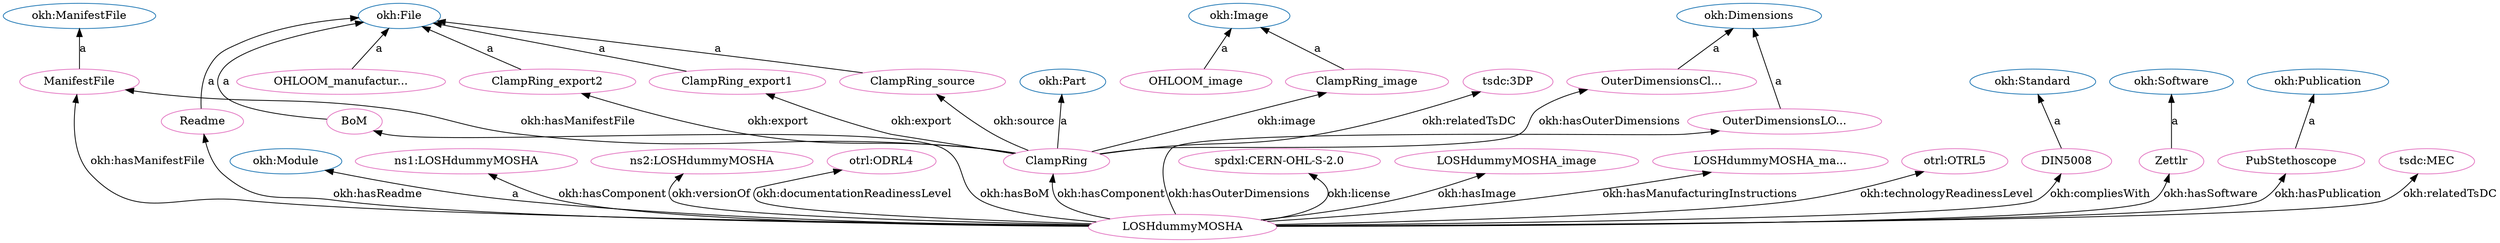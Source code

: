 digraph G {
  rankdir=BT
  node[height=.3]
"https://w3id.org/oseg/ont/okh#Part" [fillcolor="#1f77b4" color="#1f77b4" label="okh:Part"]
"https://w3id.org/oseg/ont/okh#Standard" [fillcolor="#1f77b4" color="#1f77b4" label="okh:Standard"]
"https://w3id.org/oseg/ont/okh#Image" [fillcolor="#1f77b4" color="#1f77b4" label="okh:Image"]
"https://w3id.org/oseg/ont/okh#Software" [fillcolor="#1f77b4" color="#1f77b4" label="okh:Software"]
"https://w3id.org/oseg/ont/okh#Module" [fillcolor="#1f77b4" color="#1f77b4" label="okh:Module"]
"https://w3id.org/oseg/ont/okh#ManifestFile" [fillcolor="#1f77b4" color="#1f77b4" label="okh:ManifestFile"]
"https://w3id.org/oseg/ont/okh#Publication" [fillcolor="#1f77b4" color="#1f77b4" label="okh:Publication"]
"https://w3id.org/oseg/ont/okh#File" [fillcolor="#1f77b4" color="#1f77b4" label="okh:File"]
"https://w3id.org/oseg/ont/okh#Dimensions" [fillcolor="#1f77b4" color="#1f77b4" label="okh:Dimensions"]
"https://github.com/iop-alliance/OpenKnowHow/raw/master/res/sample_data/okh-sample-LOSH-Dummy-A.ttl#ManifestFile" [fillcolor="#e377c2" color="#e377c2" label="ManifestFile"]
"https://github.com/iop-alliance/OpenKnowHow/raw/master/res/sample_data/okh-sample-LOSH-Dummy-A.ttl#OHLOOM_image" [fillcolor="#e377c2" color="#e377c2" label="OHLOOM_image"]
"https://github.com/iop-alliance/OpenKnowHow/raw/master/res/sample_data/okh-sample-LOSH-Dummy-A.ttl#OHLOOM_manufacturingInstructions" [fillcolor="#e377c2" color="#e377c2" label="OHLOOM_manufactur..."]
"https://github.com/OPEN-NEXT/1.0.0/LOSH-dummy-MOSH-B#LOSHdummyMOSHA" [fillcolor="#e377c2" color="#e377c2" label="ns1:LOSHdummyMOSHA"]
"https://github.com/OPEN-NEXT/LOSH-dummy-MOSH-A#LOSHdummyMOSHA" [fillcolor="#e377c2" color="#e377c2" label="ns2:LOSHdummyMOSHA"]
"https://w3id.org/oseg/ont/otrl#ODRL4" [fillcolor="#e377c2" color="#e377c2" label="otrl:ODRL4"]
"https://github.com/iop-alliance/OpenKnowHow/raw/master/res/sample_data/okh-sample-LOSH-Dummy-A.ttl#DIN5008" [fillcolor="#e377c2" color="#e377c2" label="DIN5008"]
"https://github.com/iop-alliance/OpenKnowHow/raw/master/res/sample_data/okh-sample-LOSH-Dummy-A.ttl#BoM" [fillcolor="#e377c2" color="#e377c2" label="BoM"]
"https://github.com/iop-alliance/OpenKnowHow/raw/master/res/sample_data/okh-sample-LOSH-Dummy-A.ttl#ClampRing" [fillcolor="#e377c2" color="#e377c2" label="ClampRing"]
"https://github.com/iop-alliance/OpenKnowHow/raw/master/res/sample_data/okh-sample-LOSH-Dummy-A.ttl#ClampRing_image" [fillcolor="#e377c2" color="#e377c2" label="ClampRing_image"]
"https://w3id.org/oseg/ont/tsdc/core#3DP" [fillcolor="#e377c2" color="#e377c2" label="tsdc:3DP"]
"https://spdx.org/licenses/CERN-OHL-S-2.0" [fillcolor="#e377c2" color="#e377c2" label="spdxl:CERN-OHL-S-2.0"]
"https://github.com/iop-alliance/OpenKnowHow/raw/master/res/sample_data/okh-sample-LOSH-Dummy-A.ttl#LOSHdummyMOSHA" [fillcolor="#e377c2" color="#e377c2" label="LOSHdummyMOSHA"]
"https://github.com/iop-alliance/OpenKnowHow/raw/master/res/sample_data/okh-sample-LOSH-Dummy-A.ttl#LOSHdummyMOSHA_image" [fillcolor="#e377c2" color="#e377c2" label="LOSHdummyMOSHA_image"]
"https://github.com/iop-alliance/OpenKnowHow/raw/master/res/sample_data/okh-sample-LOSH-Dummy-A.ttl#LOSHdummyMOSHA_manufacturingInstructions" [fillcolor="#e377c2" color="#e377c2" label="LOSHdummyMOSHA_ma..."]
"https://w3id.org/oseg/ont/otrl#OTRL5" [fillcolor="#e377c2" color="#e377c2" label="otrl:OTRL5"]
"https://github.com/iop-alliance/OpenKnowHow/raw/master/res/sample_data/okh-sample-LOSH-Dummy-A.ttl#OuterDimensionsLOSHdummyMOSHA" [fillcolor="#e377c2" color="#e377c2" label="OuterDimensionsLO..."]
"https://github.com/iop-alliance/OpenKnowHow/raw/master/res/sample_data/okh-sample-LOSH-Dummy-A.ttl#OuterDimensionsClampRing" [fillcolor="#e377c2" color="#e377c2" label="OuterDimensionsCl..."]
"https://github.com/iop-alliance/OpenKnowHow/raw/master/res/sample_data/okh-sample-LOSH-Dummy-A.ttl#Zettlr" [fillcolor="#e377c2" color="#e377c2" label="Zettlr"]
"https://github.com/iop-alliance/OpenKnowHow/raw/master/res/sample_data/okh-sample-LOSH-Dummy-A.ttl#ClampRing_export2" [fillcolor="#e377c2" color="#e377c2" label="ClampRing_export2"]
"https://github.com/iop-alliance/OpenKnowHow/raw/master/res/sample_data/okh-sample-LOSH-Dummy-A.ttl#ClampRing_export1" [fillcolor="#e377c2" color="#e377c2" label="ClampRing_export1"]
"https://github.com/iop-alliance/OpenKnowHow/raw/master/res/sample_data/okh-sample-LOSH-Dummy-A.ttl#PubStethoscope" [fillcolor="#e377c2" color="#e377c2" label="PubStethoscope"]
"https://w3id.org/oseg/ont/tsdc/core#MEC" [fillcolor="#e377c2" color="#e377c2" label="tsdc:MEC"]
"https://github.com/iop-alliance/OpenKnowHow/raw/master/res/sample_data/okh-sample-LOSH-Dummy-A.ttl#ClampRing_source" [fillcolor="#e377c2" color="#e377c2" label="ClampRing_source"]
"https://github.com/iop-alliance/OpenKnowHow/raw/master/res/sample_data/okh-sample-LOSH-Dummy-A.ttl#Readme" [fillcolor="#e377c2" color="#e377c2" label="Readme"]
  "https://github.com/iop-alliance/OpenKnowHow/raw/master/res/sample_data/okh-sample-LOSH-Dummy-A.ttl#OHLOOM_manufacturingInstructions" -> "https://w3id.org/oseg/ont/okh#File" [label="a"]
  "https://github.com/iop-alliance/OpenKnowHow/raw/master/res/sample_data/okh-sample-LOSH-Dummy-A.ttl#LOSHdummyMOSHA" -> "https://github.com/OPEN-NEXT/1.0.0/LOSH-dummy-MOSH-B#LOSHdummyMOSHA" [label="okh:hasComponent"]
  "https://github.com/iop-alliance/OpenKnowHow/raw/master/res/sample_data/okh-sample-LOSH-Dummy-A.ttl#LOSHdummyMOSHA" -> "https://github.com/OPEN-NEXT/LOSH-dummy-MOSH-A#LOSHdummyMOSHA" [label="okh:versionOf"]
  "https://github.com/iop-alliance/OpenKnowHow/raw/master/res/sample_data/okh-sample-LOSH-Dummy-A.ttl#LOSHdummyMOSHA" -> "https://github.com/iop-alliance/OpenKnowHow/raw/master/res/sample_data/okh-sample-LOSH-Dummy-A.ttl#BoM" [label="okh:hasBoM"]
  "https://github.com/iop-alliance/OpenKnowHow/raw/master/res/sample_data/okh-sample-LOSH-Dummy-A.ttl#ClampRing" -> "https://w3id.org/oseg/ont/okh#Part" [label="a"]
  "https://github.com/iop-alliance/OpenKnowHow/raw/master/res/sample_data/okh-sample-LOSH-Dummy-A.ttl#ClampRing" -> "https://github.com/iop-alliance/OpenKnowHow/raw/master/res/sample_data/okh-sample-LOSH-Dummy-A.ttl#ClampRing_image" [label="okh:image"]
  "https://github.com/iop-alliance/OpenKnowHow/raw/master/res/sample_data/okh-sample-LOSH-Dummy-A.ttl#LOSHdummyMOSHA" -> "https://github.com/iop-alliance/OpenKnowHow/raw/master/res/sample_data/okh-sample-LOSH-Dummy-A.ttl#DIN5008" [label="okh:compliesWith"]
  "https://github.com/iop-alliance/OpenKnowHow/raw/master/res/sample_data/okh-sample-LOSH-Dummy-A.ttl#ClampRing" -> "https://w3id.org/oseg/ont/tsdc/core#3DP" [label="okh:relatedTsDC"]
  "https://github.com/iop-alliance/OpenKnowHow/raw/master/res/sample_data/okh-sample-LOSH-Dummy-A.ttl#LOSHdummyMOSHA" -> "https://spdx.org/licenses/CERN-OHL-S-2.0" [label="okh:license"]
  "https://github.com/iop-alliance/OpenKnowHow/raw/master/res/sample_data/okh-sample-LOSH-Dummy-A.ttl#LOSHdummyMOSHA" -> "https://github.com/iop-alliance/OpenKnowHow/raw/master/res/sample_data/okh-sample-LOSH-Dummy-A.ttl#LOSHdummyMOSHA_image" [label="okh:hasImage"]
  "https://github.com/iop-alliance/OpenKnowHow/raw/master/res/sample_data/okh-sample-LOSH-Dummy-A.ttl#LOSHdummyMOSHA" -> "https://github.com/iop-alliance/OpenKnowHow/raw/master/res/sample_data/okh-sample-LOSH-Dummy-A.ttl#LOSHdummyMOSHA_manufacturingInstructions" [label="okh:hasManufacturingInstructions"]
  "https://github.com/iop-alliance/OpenKnowHow/raw/master/res/sample_data/okh-sample-LOSH-Dummy-A.ttl#ClampRing" -> "https://github.com/iop-alliance/OpenKnowHow/raw/master/res/sample_data/okh-sample-LOSH-Dummy-A.ttl#ManifestFile" [label="okh:hasManifestFile"]
  "https://github.com/iop-alliance/OpenKnowHow/raw/master/res/sample_data/okh-sample-LOSH-Dummy-A.ttl#LOSHdummyMOSHA" -> "https://w3id.org/oseg/ont/otrl#OTRL5" [label="okh:technologyReadinessLevel"]
  "https://github.com/iop-alliance/OpenKnowHow/raw/master/res/sample_data/okh-sample-LOSH-Dummy-A.ttl#ClampRing" -> "https://github.com/iop-alliance/OpenKnowHow/raw/master/res/sample_data/okh-sample-LOSH-Dummy-A.ttl#OuterDimensionsClampRing" [label="okh:hasOuterDimensions"]
  "https://github.com/iop-alliance/OpenKnowHow/raw/master/res/sample_data/okh-sample-LOSH-Dummy-A.ttl#ClampRing" -> "https://github.com/iop-alliance/OpenKnowHow/raw/master/res/sample_data/okh-sample-LOSH-Dummy-A.ttl#ClampRing_export2" [label="okh:export"]
  "https://github.com/iop-alliance/OpenKnowHow/raw/master/res/sample_data/okh-sample-LOSH-Dummy-A.ttl#OuterDimensionsClampRing" -> "https://w3id.org/oseg/ont/okh#Dimensions" [label="a"]
  "https://github.com/iop-alliance/OpenKnowHow/raw/master/res/sample_data/okh-sample-LOSH-Dummy-A.ttl#LOSHdummyMOSHA" -> "https://github.com/iop-alliance/OpenKnowHow/raw/master/res/sample_data/okh-sample-LOSH-Dummy-A.ttl#ClampRing" [label="okh:hasComponent"]
  "https://github.com/iop-alliance/OpenKnowHow/raw/master/res/sample_data/okh-sample-LOSH-Dummy-A.ttl#PubStethoscope" -> "https://w3id.org/oseg/ont/okh#Publication" [label="a"]
  "https://github.com/iop-alliance/OpenKnowHow/raw/master/res/sample_data/okh-sample-LOSH-Dummy-A.ttl#LOSHdummyMOSHA" -> "https://w3id.org/oseg/ont/tsdc/core#MEC" [label="okh:relatedTsDC"]
  "https://github.com/iop-alliance/OpenKnowHow/raw/master/res/sample_data/okh-sample-LOSH-Dummy-A.ttl#ClampRing_source" -> "https://w3id.org/oseg/ont/okh#File" [label="a"]
  "https://github.com/iop-alliance/OpenKnowHow/raw/master/res/sample_data/okh-sample-LOSH-Dummy-A.ttl#Zettlr" -> "https://w3id.org/oseg/ont/okh#Software" [label="a"]
  "https://github.com/iop-alliance/OpenKnowHow/raw/master/res/sample_data/okh-sample-LOSH-Dummy-A.ttl#ClampRing_export1" -> "https://w3id.org/oseg/ont/okh#File" [label="a"]
  "https://github.com/iop-alliance/OpenKnowHow/raw/master/res/sample_data/okh-sample-LOSH-Dummy-A.ttl#ClampRing" -> "https://github.com/iop-alliance/OpenKnowHow/raw/master/res/sample_data/okh-sample-LOSH-Dummy-A.ttl#ClampRing_source" [label="okh:source"]
  "https://github.com/iop-alliance/OpenKnowHow/raw/master/res/sample_data/okh-sample-LOSH-Dummy-A.ttl#LOSHdummyMOSHA" -> "https://github.com/iop-alliance/OpenKnowHow/raw/master/res/sample_data/okh-sample-LOSH-Dummy-A.ttl#ManifestFile" [label="okh:hasManifestFile"]
  "https://github.com/iop-alliance/OpenKnowHow/raw/master/res/sample_data/okh-sample-LOSH-Dummy-A.ttl#OHLOOM_image" -> "https://w3id.org/oseg/ont/okh#Image" [label="a"]
  "https://github.com/iop-alliance/OpenKnowHow/raw/master/res/sample_data/okh-sample-LOSH-Dummy-A.ttl#LOSHdummyMOSHA" -> "https://w3id.org/oseg/ont/otrl#ODRL4" [label="okh:documentationReadinessLevel"]
  "https://github.com/iop-alliance/OpenKnowHow/raw/master/res/sample_data/okh-sample-LOSH-Dummy-A.ttl#DIN5008" -> "https://w3id.org/oseg/ont/okh#Standard" [label="a"]
  "https://github.com/iop-alliance/OpenKnowHow/raw/master/res/sample_data/okh-sample-LOSH-Dummy-A.ttl#LOSHdummyMOSHA" -> "https://w3id.org/oseg/ont/okh#Module" [label="a"]
  "https://github.com/iop-alliance/OpenKnowHow/raw/master/res/sample_data/okh-sample-LOSH-Dummy-A.ttl#LOSHdummyMOSHA" -> "https://github.com/iop-alliance/OpenKnowHow/raw/master/res/sample_data/okh-sample-LOSH-Dummy-A.ttl#OuterDimensionsLOSHdummyMOSHA" [label="okh:hasOuterDimensions"]
  "https://github.com/iop-alliance/OpenKnowHow/raw/master/res/sample_data/okh-sample-LOSH-Dummy-A.ttl#OuterDimensionsLOSHdummyMOSHA" -> "https://w3id.org/oseg/ont/okh#Dimensions" [label="a"]
  "https://github.com/iop-alliance/OpenKnowHow/raw/master/res/sample_data/okh-sample-LOSH-Dummy-A.ttl#LOSHdummyMOSHA" -> "https://github.com/iop-alliance/OpenKnowHow/raw/master/res/sample_data/okh-sample-LOSH-Dummy-A.ttl#Zettlr" [label="okh:hasSoftware"]
  "https://github.com/iop-alliance/OpenKnowHow/raw/master/res/sample_data/okh-sample-LOSH-Dummy-A.ttl#BoM" -> "https://w3id.org/oseg/ont/okh#File" [label="a"]
  "https://github.com/iop-alliance/OpenKnowHow/raw/master/res/sample_data/okh-sample-LOSH-Dummy-A.ttl#ManifestFile" -> "https://w3id.org/oseg/ont/okh#ManifestFile" [label="a"]
  "https://github.com/iop-alliance/OpenKnowHow/raw/master/res/sample_data/okh-sample-LOSH-Dummy-A.ttl#ClampRing" -> "https://github.com/iop-alliance/OpenKnowHow/raw/master/res/sample_data/okh-sample-LOSH-Dummy-A.ttl#ClampRing_export1" [label="okh:export"]
  "https://github.com/iop-alliance/OpenKnowHow/raw/master/res/sample_data/okh-sample-LOSH-Dummy-A.ttl#ClampRing_image" -> "https://w3id.org/oseg/ont/okh#Image" [label="a"]
  "https://github.com/iop-alliance/OpenKnowHow/raw/master/res/sample_data/okh-sample-LOSH-Dummy-A.ttl#Readme" -> "https://w3id.org/oseg/ont/okh#File" [label="a"]
  "https://github.com/iop-alliance/OpenKnowHow/raw/master/res/sample_data/okh-sample-LOSH-Dummy-A.ttl#LOSHdummyMOSHA" -> "https://github.com/iop-alliance/OpenKnowHow/raw/master/res/sample_data/okh-sample-LOSH-Dummy-A.ttl#PubStethoscope" [label="okh:hasPublication"]
  "https://github.com/iop-alliance/OpenKnowHow/raw/master/res/sample_data/okh-sample-LOSH-Dummy-A.ttl#ClampRing_export2" -> "https://w3id.org/oseg/ont/okh#File" [label="a"]
  "https://github.com/iop-alliance/OpenKnowHow/raw/master/res/sample_data/okh-sample-LOSH-Dummy-A.ttl#LOSHdummyMOSHA" -> "https://github.com/iop-alliance/OpenKnowHow/raw/master/res/sample_data/okh-sample-LOSH-Dummy-A.ttl#Readme" [label="okh:hasReadme"]
}
